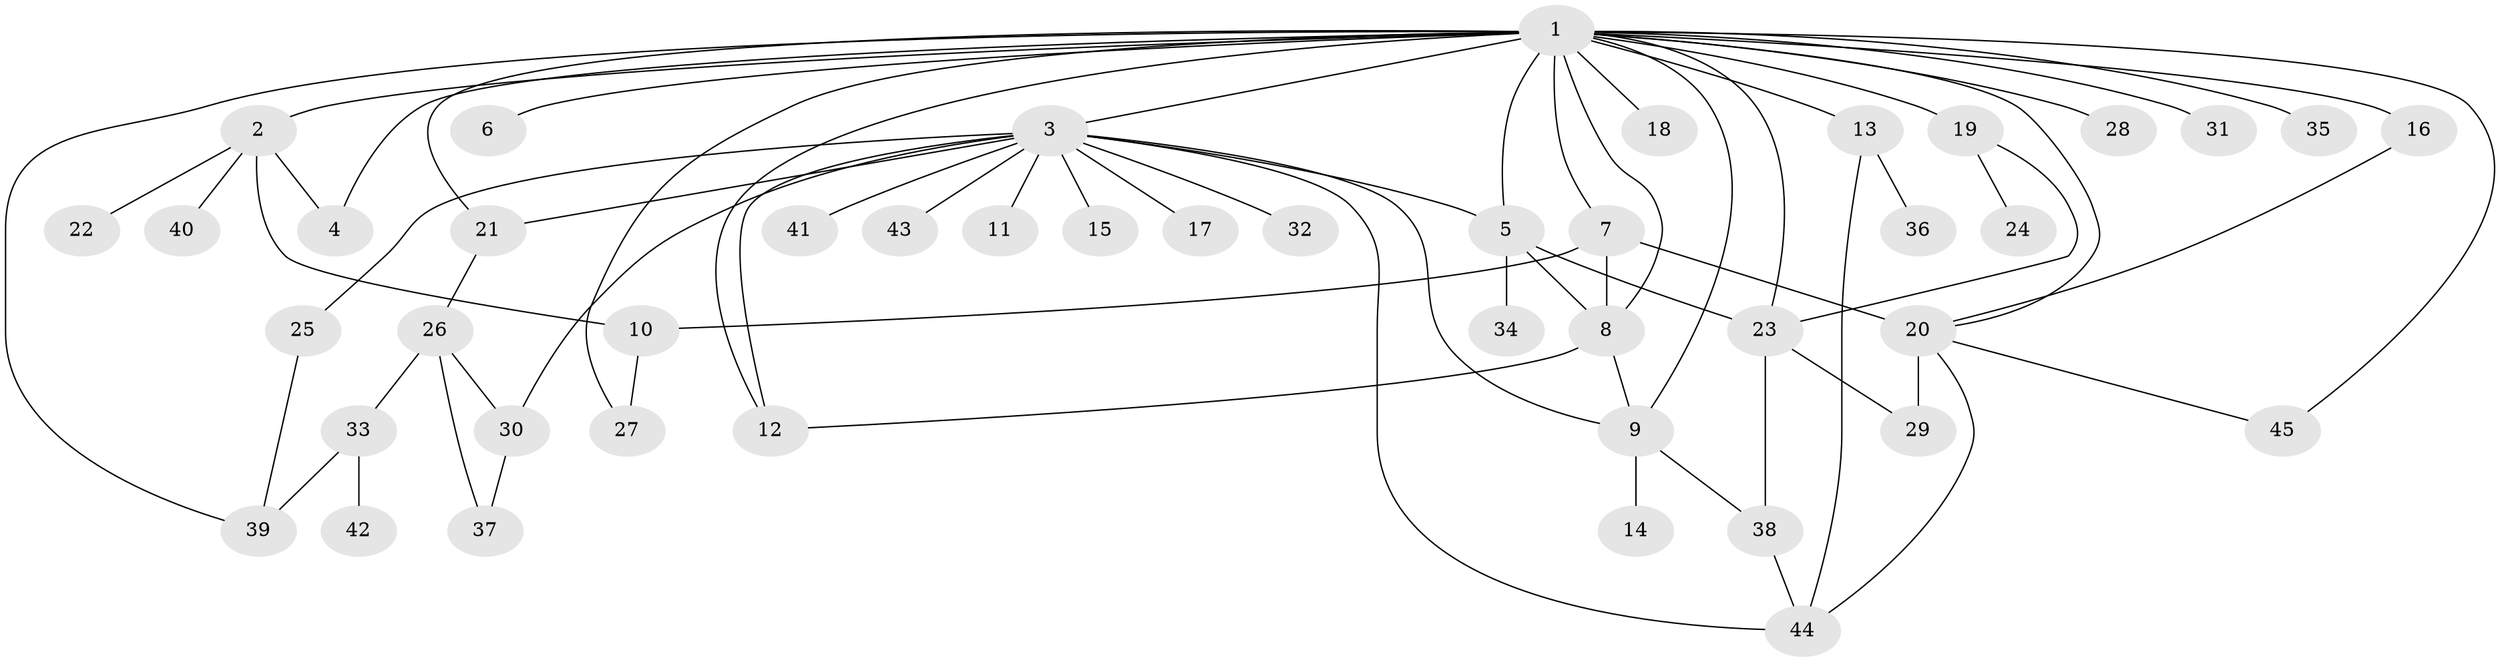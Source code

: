 // original degree distribution, {29: 0.011363636363636364, 5: 0.03409090909090909, 16: 0.022727272727272728, 2: 0.2840909090909091, 1: 0.42045454545454547, 6: 0.022727272727272728, 4: 0.06818181818181818, 3: 0.11363636363636363, 7: 0.011363636363636364, 8: 0.011363636363636364}
// Generated by graph-tools (version 1.1) at 2025/35/03/09/25 02:35:25]
// undirected, 45 vertices, 69 edges
graph export_dot {
graph [start="1"]
  node [color=gray90,style=filled];
  1;
  2;
  3;
  4;
  5;
  6;
  7;
  8;
  9;
  10;
  11;
  12;
  13;
  14;
  15;
  16;
  17;
  18;
  19;
  20;
  21;
  22;
  23;
  24;
  25;
  26;
  27;
  28;
  29;
  30;
  31;
  32;
  33;
  34;
  35;
  36;
  37;
  38;
  39;
  40;
  41;
  42;
  43;
  44;
  45;
  1 -- 2 [weight=1.0];
  1 -- 3 [weight=1.0];
  1 -- 4 [weight=1.0];
  1 -- 5 [weight=2.0];
  1 -- 6 [weight=1.0];
  1 -- 7 [weight=2.0];
  1 -- 8 [weight=1.0];
  1 -- 9 [weight=1.0];
  1 -- 12 [weight=1.0];
  1 -- 13 [weight=1.0];
  1 -- 16 [weight=1.0];
  1 -- 18 [weight=1.0];
  1 -- 19 [weight=1.0];
  1 -- 20 [weight=1.0];
  1 -- 21 [weight=1.0];
  1 -- 23 [weight=1.0];
  1 -- 27 [weight=1.0];
  1 -- 28 [weight=1.0];
  1 -- 31 [weight=1.0];
  1 -- 35 [weight=1.0];
  1 -- 39 [weight=1.0];
  1 -- 45 [weight=1.0];
  2 -- 4 [weight=1.0];
  2 -- 10 [weight=1.0];
  2 -- 22 [weight=1.0];
  2 -- 40 [weight=1.0];
  3 -- 5 [weight=1.0];
  3 -- 9 [weight=1.0];
  3 -- 11 [weight=1.0];
  3 -- 12 [weight=1.0];
  3 -- 15 [weight=1.0];
  3 -- 17 [weight=1.0];
  3 -- 21 [weight=1.0];
  3 -- 25 [weight=1.0];
  3 -- 30 [weight=1.0];
  3 -- 32 [weight=1.0];
  3 -- 41 [weight=1.0];
  3 -- 43 [weight=1.0];
  3 -- 44 [weight=1.0];
  5 -- 8 [weight=1.0];
  5 -- 23 [weight=2.0];
  5 -- 34 [weight=1.0];
  7 -- 8 [weight=9.0];
  7 -- 10 [weight=1.0];
  7 -- 20 [weight=2.0];
  8 -- 9 [weight=1.0];
  8 -- 12 [weight=1.0];
  9 -- 14 [weight=1.0];
  9 -- 38 [weight=1.0];
  10 -- 27 [weight=1.0];
  13 -- 36 [weight=1.0];
  13 -- 44 [weight=1.0];
  16 -- 20 [weight=1.0];
  19 -- 23 [weight=1.0];
  19 -- 24 [weight=1.0];
  20 -- 29 [weight=4.0];
  20 -- 44 [weight=1.0];
  20 -- 45 [weight=1.0];
  21 -- 26 [weight=3.0];
  23 -- 29 [weight=1.0];
  23 -- 38 [weight=1.0];
  25 -- 39 [weight=1.0];
  26 -- 30 [weight=1.0];
  26 -- 33 [weight=1.0];
  26 -- 37 [weight=1.0];
  30 -- 37 [weight=1.0];
  33 -- 39 [weight=1.0];
  33 -- 42 [weight=2.0];
  38 -- 44 [weight=1.0];
}
